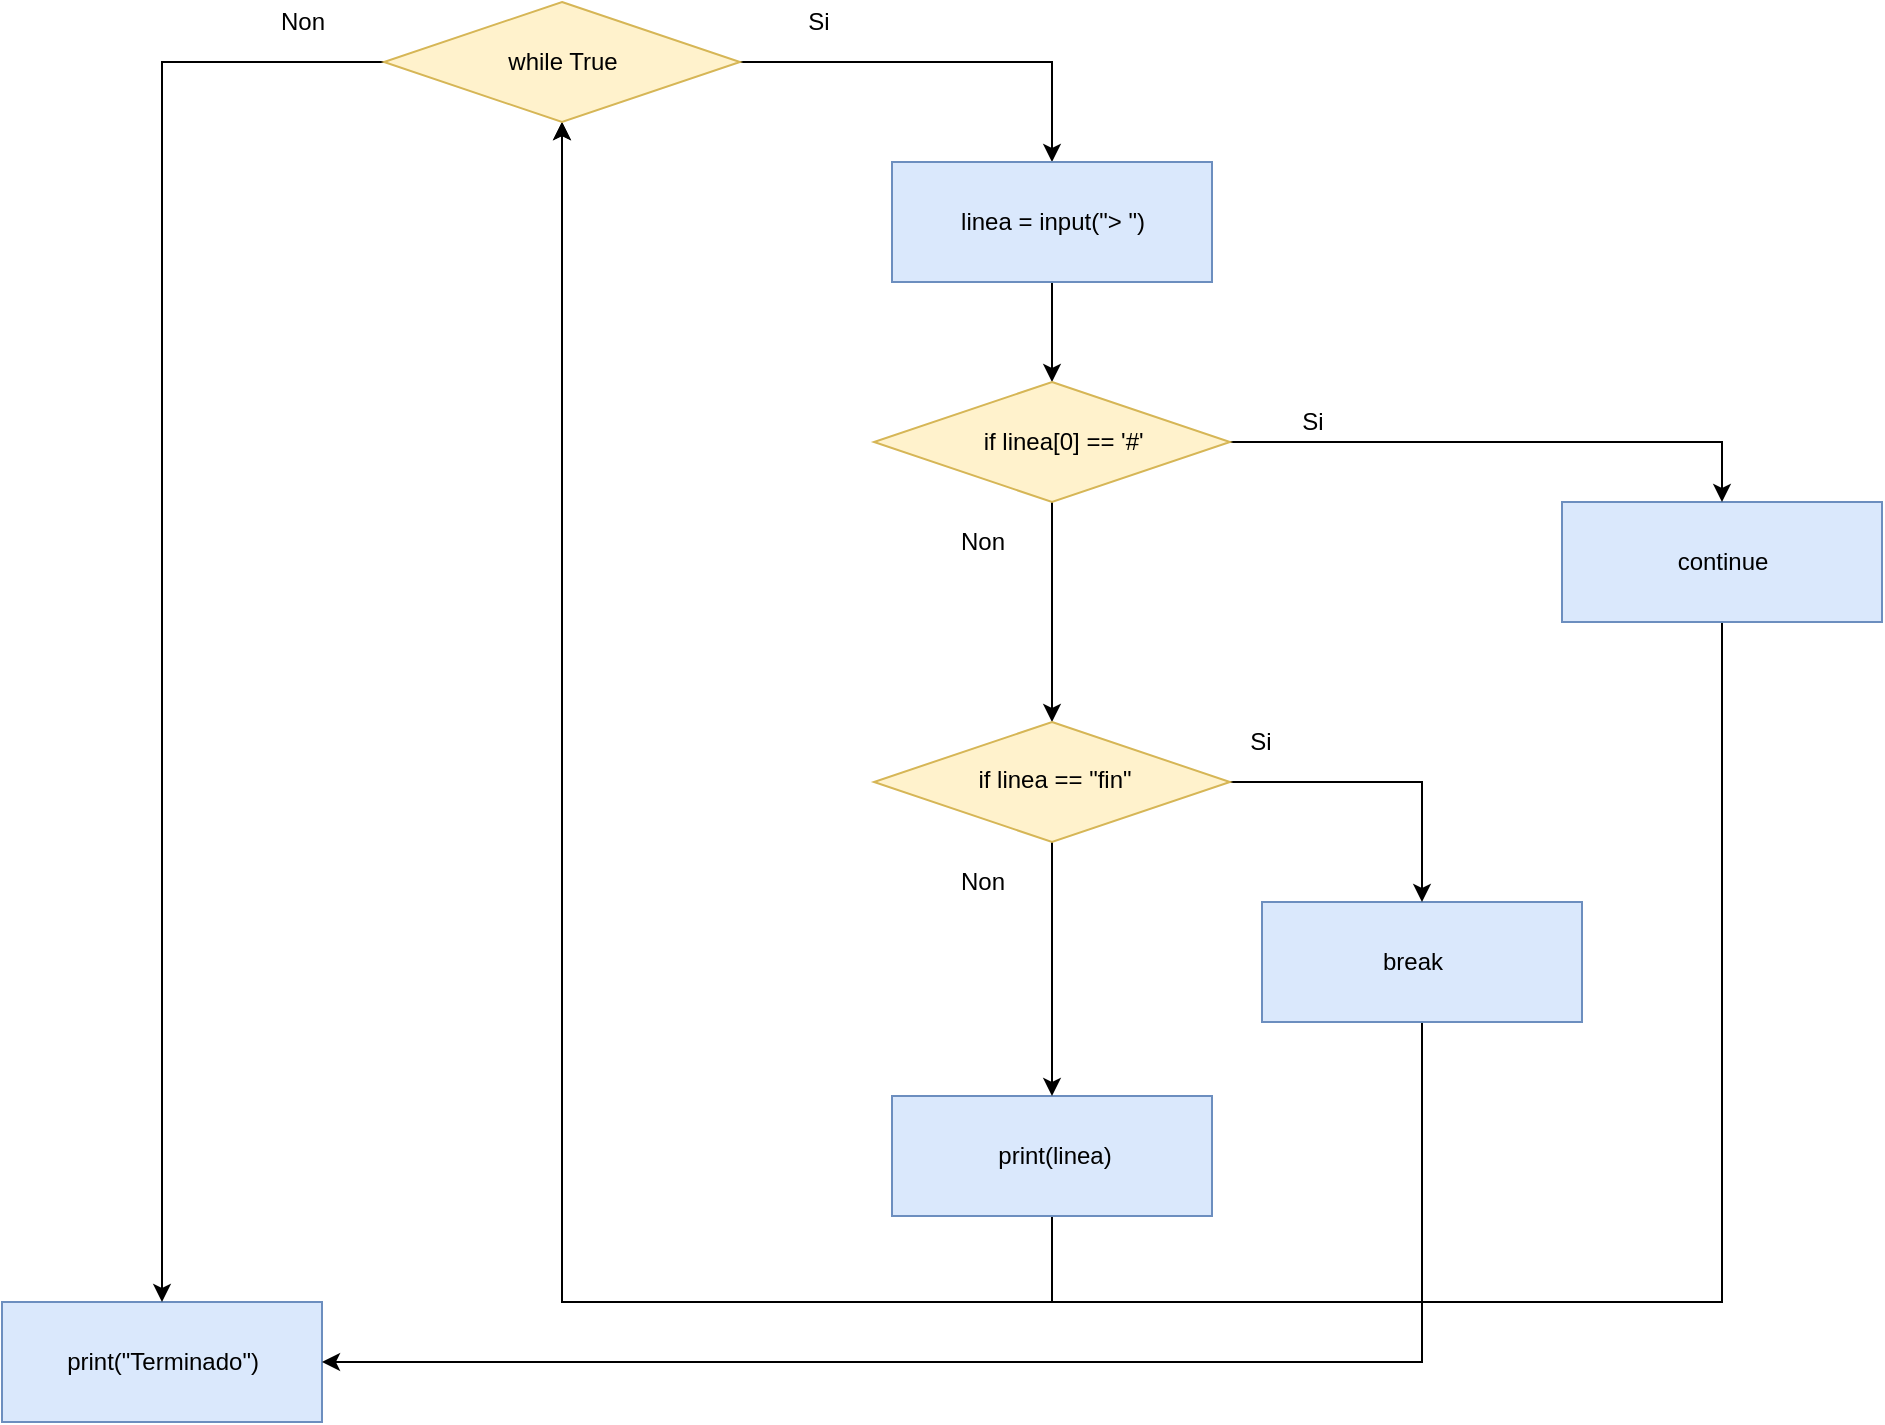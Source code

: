<mxfile version="13.0.3" type="device"><diagram id="hd9oxlzmDNLp9rE3PW-C" name="Page-1"><mxGraphModel dx="2005" dy="783" grid="1" gridSize="10" guides="1" tooltips="1" connect="1" arrows="1" fold="1" page="1" pageScale="1" pageWidth="583" pageHeight="827" math="0" shadow="0"><root><mxCell id="0"/><mxCell id="1" parent="0"/><mxCell id="N3KyVp1ks2HBkcjftW8J-90" value="" style="rounded=0;whiteSpace=wrap;html=1;fillColor=#dae8fc;strokeColor=#6c8ebf;" vertex="1" parent="1"><mxGeometry x="-30" y="890" width="160" height="60" as="geometry"/></mxCell><mxCell id="N3KyVp1ks2HBkcjftW8J-92" style="edgeStyle=orthogonalEdgeStyle;rounded=0;orthogonalLoop=1;jettySize=auto;html=1;" edge="1" parent="1" source="N3KyVp1ks2HBkcjftW8J-87" target="N3KyVp1ks2HBkcjftW8J-3"><mxGeometry relative="1" as="geometry"><Array as="points"><mxPoint x="495" y="890"/><mxPoint x="250" y="890"/></Array></mxGeometry></mxCell><mxCell id="N3KyVp1ks2HBkcjftW8J-87" value="" style="rounded=0;whiteSpace=wrap;html=1;fillColor=#dae8fc;strokeColor=#6c8ebf;" vertex="1" parent="1"><mxGeometry x="415" y="787" width="160" height="60" as="geometry"/></mxCell><mxCell id="N3KyVp1ks2HBkcjftW8J-93" style="edgeStyle=orthogonalEdgeStyle;rounded=0;orthogonalLoop=1;jettySize=auto;html=1;entryX=1;entryY=0.5;entryDx=0;entryDy=0;" edge="1" parent="1" source="N3KyVp1ks2HBkcjftW8J-84" target="N3KyVp1ks2HBkcjftW8J-90"><mxGeometry relative="1" as="geometry"><Array as="points"><mxPoint x="680" y="920"/></Array></mxGeometry></mxCell><mxCell id="N3KyVp1ks2HBkcjftW8J-84" value="" style="rounded=0;whiteSpace=wrap;html=1;fillColor=#dae8fc;strokeColor=#6c8ebf;" vertex="1" parent="1"><mxGeometry x="600" y="690" width="160" height="60" as="geometry"/></mxCell><mxCell id="N3KyVp1ks2HBkcjftW8J-94" style="edgeStyle=orthogonalEdgeStyle;rounded=0;orthogonalLoop=1;jettySize=auto;html=1;entryX=0.5;entryY=1;entryDx=0;entryDy=0;" edge="1" parent="1" source="N3KyVp1ks2HBkcjftW8J-78" target="N3KyVp1ks2HBkcjftW8J-3"><mxGeometry relative="1" as="geometry"><Array as="points"><mxPoint x="830" y="890"/><mxPoint x="250" y="890"/></Array></mxGeometry></mxCell><mxCell id="N3KyVp1ks2HBkcjftW8J-78" value="" style="rounded=0;whiteSpace=wrap;html=1;fillColor=#dae8fc;strokeColor=#6c8ebf;" vertex="1" parent="1"><mxGeometry x="750" y="490" width="160" height="60" as="geometry"/></mxCell><mxCell id="N3KyVp1ks2HBkcjftW8J-76" style="edgeStyle=orthogonalEdgeStyle;rounded=0;orthogonalLoop=1;jettySize=auto;html=1;" edge="1" parent="1" source="N3KyVp1ks2HBkcjftW8J-3" target="N3KyVp1ks2HBkcjftW8J-5"><mxGeometry relative="1" as="geometry"/></mxCell><mxCell id="N3KyVp1ks2HBkcjftW8J-95" style="edgeStyle=orthogonalEdgeStyle;rounded=0;orthogonalLoop=1;jettySize=auto;html=1;" edge="1" parent="1" source="N3KyVp1ks2HBkcjftW8J-3" target="N3KyVp1ks2HBkcjftW8J-90"><mxGeometry relative="1" as="geometry"/></mxCell><mxCell id="N3KyVp1ks2HBkcjftW8J-3" value="" style="rhombus;whiteSpace=wrap;html=1;fillColor=#fff2cc;strokeColor=#d6b656;" vertex="1" parent="1"><mxGeometry x="161" y="240" width="178" height="60" as="geometry"/></mxCell><mxCell id="N3KyVp1ks2HBkcjftW8J-4" value="while True" style="text;html=1;resizable=0;autosize=1;align=center;verticalAlign=middle;points=[];fillColor=none;strokeColor=none;rounded=0;" vertex="1" parent="1"><mxGeometry x="215" y="260" width="70" height="20" as="geometry"/></mxCell><mxCell id="N3KyVp1ks2HBkcjftW8J-77" style="edgeStyle=orthogonalEdgeStyle;rounded=0;orthogonalLoop=1;jettySize=auto;html=1;entryX=0.5;entryY=0;entryDx=0;entryDy=0;" edge="1" parent="1" source="N3KyVp1ks2HBkcjftW8J-5" target="N3KyVp1ks2HBkcjftW8J-72"><mxGeometry relative="1" as="geometry"/></mxCell><mxCell id="N3KyVp1ks2HBkcjftW8J-5" value="" style="rounded=0;whiteSpace=wrap;html=1;fillColor=#dae8fc;strokeColor=#6c8ebf;" vertex="1" parent="1"><mxGeometry x="415" y="320" width="160" height="60" as="geometry"/></mxCell><mxCell id="N3KyVp1ks2HBkcjftW8J-6" value="&lt;div&gt;linea = input(&quot;&amp;gt; &quot;)&lt;/div&gt;" style="text;html=1;resizable=0;autosize=1;align=center;verticalAlign=middle;points=[];fillColor=none;strokeColor=none;rounded=0;" vertex="1" parent="1"><mxGeometry x="440" y="340" width="110" height="20" as="geometry"/></mxCell><mxCell id="N3KyVp1ks2HBkcjftW8J-8" value="&lt;div&gt;continue&lt;/div&gt;" style="text;html=1;resizable=0;autosize=1;align=center;verticalAlign=middle;points=[];fillColor=none;strokeColor=none;rounded=0;" vertex="1" parent="1"><mxGeometry x="800" y="510" width="60" height="20" as="geometry"/></mxCell><mxCell id="N3KyVp1ks2HBkcjftW8J-9" value="print(&quot;Terminado&quot;)" style="text;html=1;resizable=0;autosize=1;align=center;verticalAlign=middle;points=[];fillColor=none;strokeColor=none;rounded=0;" vertex="1" parent="1"><mxGeometry x="-5" y="910" width="110" height="20" as="geometry"/></mxCell><mxCell id="N3KyVp1ks2HBkcjftW8J-12" value="Si" style="text;html=1;resizable=0;autosize=1;align=center;verticalAlign=middle;points=[];fillColor=none;strokeColor=none;rounded=0;" vertex="1" parent="1"><mxGeometry x="363" y="240" width="30" height="20" as="geometry"/></mxCell><mxCell id="N3KyVp1ks2HBkcjftW8J-18" value="Non" style="text;html=1;resizable=0;autosize=1;align=center;verticalAlign=middle;points=[];fillColor=none;strokeColor=none;rounded=0;" vertex="1" parent="1"><mxGeometry x="100" y="240" width="40" height="20" as="geometry"/></mxCell><mxCell id="N3KyVp1ks2HBkcjftW8J-30" value="break" style="text;html=1;resizable=0;autosize=1;align=center;verticalAlign=middle;points=[];fillColor=none;strokeColor=none;rounded=0;" vertex="1" parent="1"><mxGeometry x="650" y="710" width="50" height="20" as="geometry"/></mxCell><mxCell id="N3KyVp1ks2HBkcjftW8J-54" value="print(linea)" style="text;html=1;resizable=0;autosize=1;align=center;verticalAlign=middle;points=[];fillColor=none;strokeColor=none;rounded=0;" vertex="1" parent="1"><mxGeometry x="461" y="807" width="70" height="20" as="geometry"/></mxCell><mxCell id="N3KyVp1ks2HBkcjftW8J-79" style="edgeStyle=orthogonalEdgeStyle;rounded=0;orthogonalLoop=1;jettySize=auto;html=1;entryX=0.5;entryY=0;entryDx=0;entryDy=0;" edge="1" parent="1" source="N3KyVp1ks2HBkcjftW8J-72" target="N3KyVp1ks2HBkcjftW8J-78"><mxGeometry relative="1" as="geometry"/></mxCell><mxCell id="N3KyVp1ks2HBkcjftW8J-81" style="edgeStyle=orthogonalEdgeStyle;rounded=0;orthogonalLoop=1;jettySize=auto;html=1;" edge="1" parent="1" source="N3KyVp1ks2HBkcjftW8J-72" target="N3KyVp1ks2HBkcjftW8J-74"><mxGeometry relative="1" as="geometry"/></mxCell><mxCell id="N3KyVp1ks2HBkcjftW8J-72" value="" style="rhombus;whiteSpace=wrap;html=1;fillColor=#fff2cc;strokeColor=#d6b656;" vertex="1" parent="1"><mxGeometry x="406" y="430" width="178" height="60" as="geometry"/></mxCell><mxCell id="N3KyVp1ks2HBkcjftW8J-73" value="if linea[0] == '#'&amp;nbsp;" style="text;html=1;resizable=0;autosize=1;align=center;verticalAlign=middle;points=[];fillColor=none;strokeColor=none;rounded=0;" vertex="1" parent="1"><mxGeometry x="452" y="450" width="100" height="20" as="geometry"/></mxCell><mxCell id="N3KyVp1ks2HBkcjftW8J-85" style="edgeStyle=orthogonalEdgeStyle;rounded=0;orthogonalLoop=1;jettySize=auto;html=1;entryX=0.5;entryY=0;entryDx=0;entryDy=0;" edge="1" parent="1" source="N3KyVp1ks2HBkcjftW8J-74" target="N3KyVp1ks2HBkcjftW8J-84"><mxGeometry relative="1" as="geometry"/></mxCell><mxCell id="N3KyVp1ks2HBkcjftW8J-89" style="edgeStyle=orthogonalEdgeStyle;rounded=0;orthogonalLoop=1;jettySize=auto;html=1;entryX=0.5;entryY=0;entryDx=0;entryDy=0;" edge="1" parent="1" source="N3KyVp1ks2HBkcjftW8J-74" target="N3KyVp1ks2HBkcjftW8J-87"><mxGeometry relative="1" as="geometry"/></mxCell><mxCell id="N3KyVp1ks2HBkcjftW8J-74" value="" style="rhombus;whiteSpace=wrap;html=1;fillColor=#fff2cc;strokeColor=#d6b656;" vertex="1" parent="1"><mxGeometry x="406" y="600" width="178" height="60" as="geometry"/></mxCell><mxCell id="N3KyVp1ks2HBkcjftW8J-75" value="if linea == &quot;fin&quot;" style="text;html=1;resizable=0;autosize=1;align=center;verticalAlign=middle;points=[];fillColor=none;strokeColor=none;rounded=0;" vertex="1" parent="1"><mxGeometry x="451" y="619" width="90" height="20" as="geometry"/></mxCell><mxCell id="N3KyVp1ks2HBkcjftW8J-80" value="Si" style="text;html=1;resizable=0;autosize=1;align=center;verticalAlign=middle;points=[];fillColor=none;strokeColor=none;rounded=0;" vertex="1" parent="1"><mxGeometry x="610" y="440" width="30" height="20" as="geometry"/></mxCell><mxCell id="N3KyVp1ks2HBkcjftW8J-82" value="Non" style="text;html=1;resizable=0;autosize=1;align=center;verticalAlign=middle;points=[];fillColor=none;strokeColor=none;rounded=0;" vertex="1" parent="1"><mxGeometry x="440" y="500" width="40" height="20" as="geometry"/></mxCell><mxCell id="N3KyVp1ks2HBkcjftW8J-86" value="Si" style="text;html=1;resizable=0;autosize=1;align=center;verticalAlign=middle;points=[];fillColor=none;strokeColor=none;rounded=0;" vertex="1" parent="1"><mxGeometry x="584" y="600" width="30" height="20" as="geometry"/></mxCell><mxCell id="N3KyVp1ks2HBkcjftW8J-91" value="Non" style="text;html=1;resizable=0;autosize=1;align=center;verticalAlign=middle;points=[];fillColor=none;strokeColor=none;rounded=0;" vertex="1" parent="1"><mxGeometry x="440" y="670" width="40" height="20" as="geometry"/></mxCell></root></mxGraphModel></diagram></mxfile>